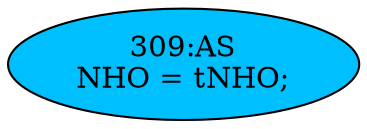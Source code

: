 strict digraph "" {
	node [label="\N"];
	"309:AS"	 [ast="<pyverilog.vparser.ast.Assign object at 0x7f9359ea5150>",
		def_var="['NHO']",
		fillcolor=deepskyblue,
		label="309:AS
NHO = tNHO;",
		statements="[]",
		style=filled,
		typ=Assign,
		use_var="['tNHO']"];
}
